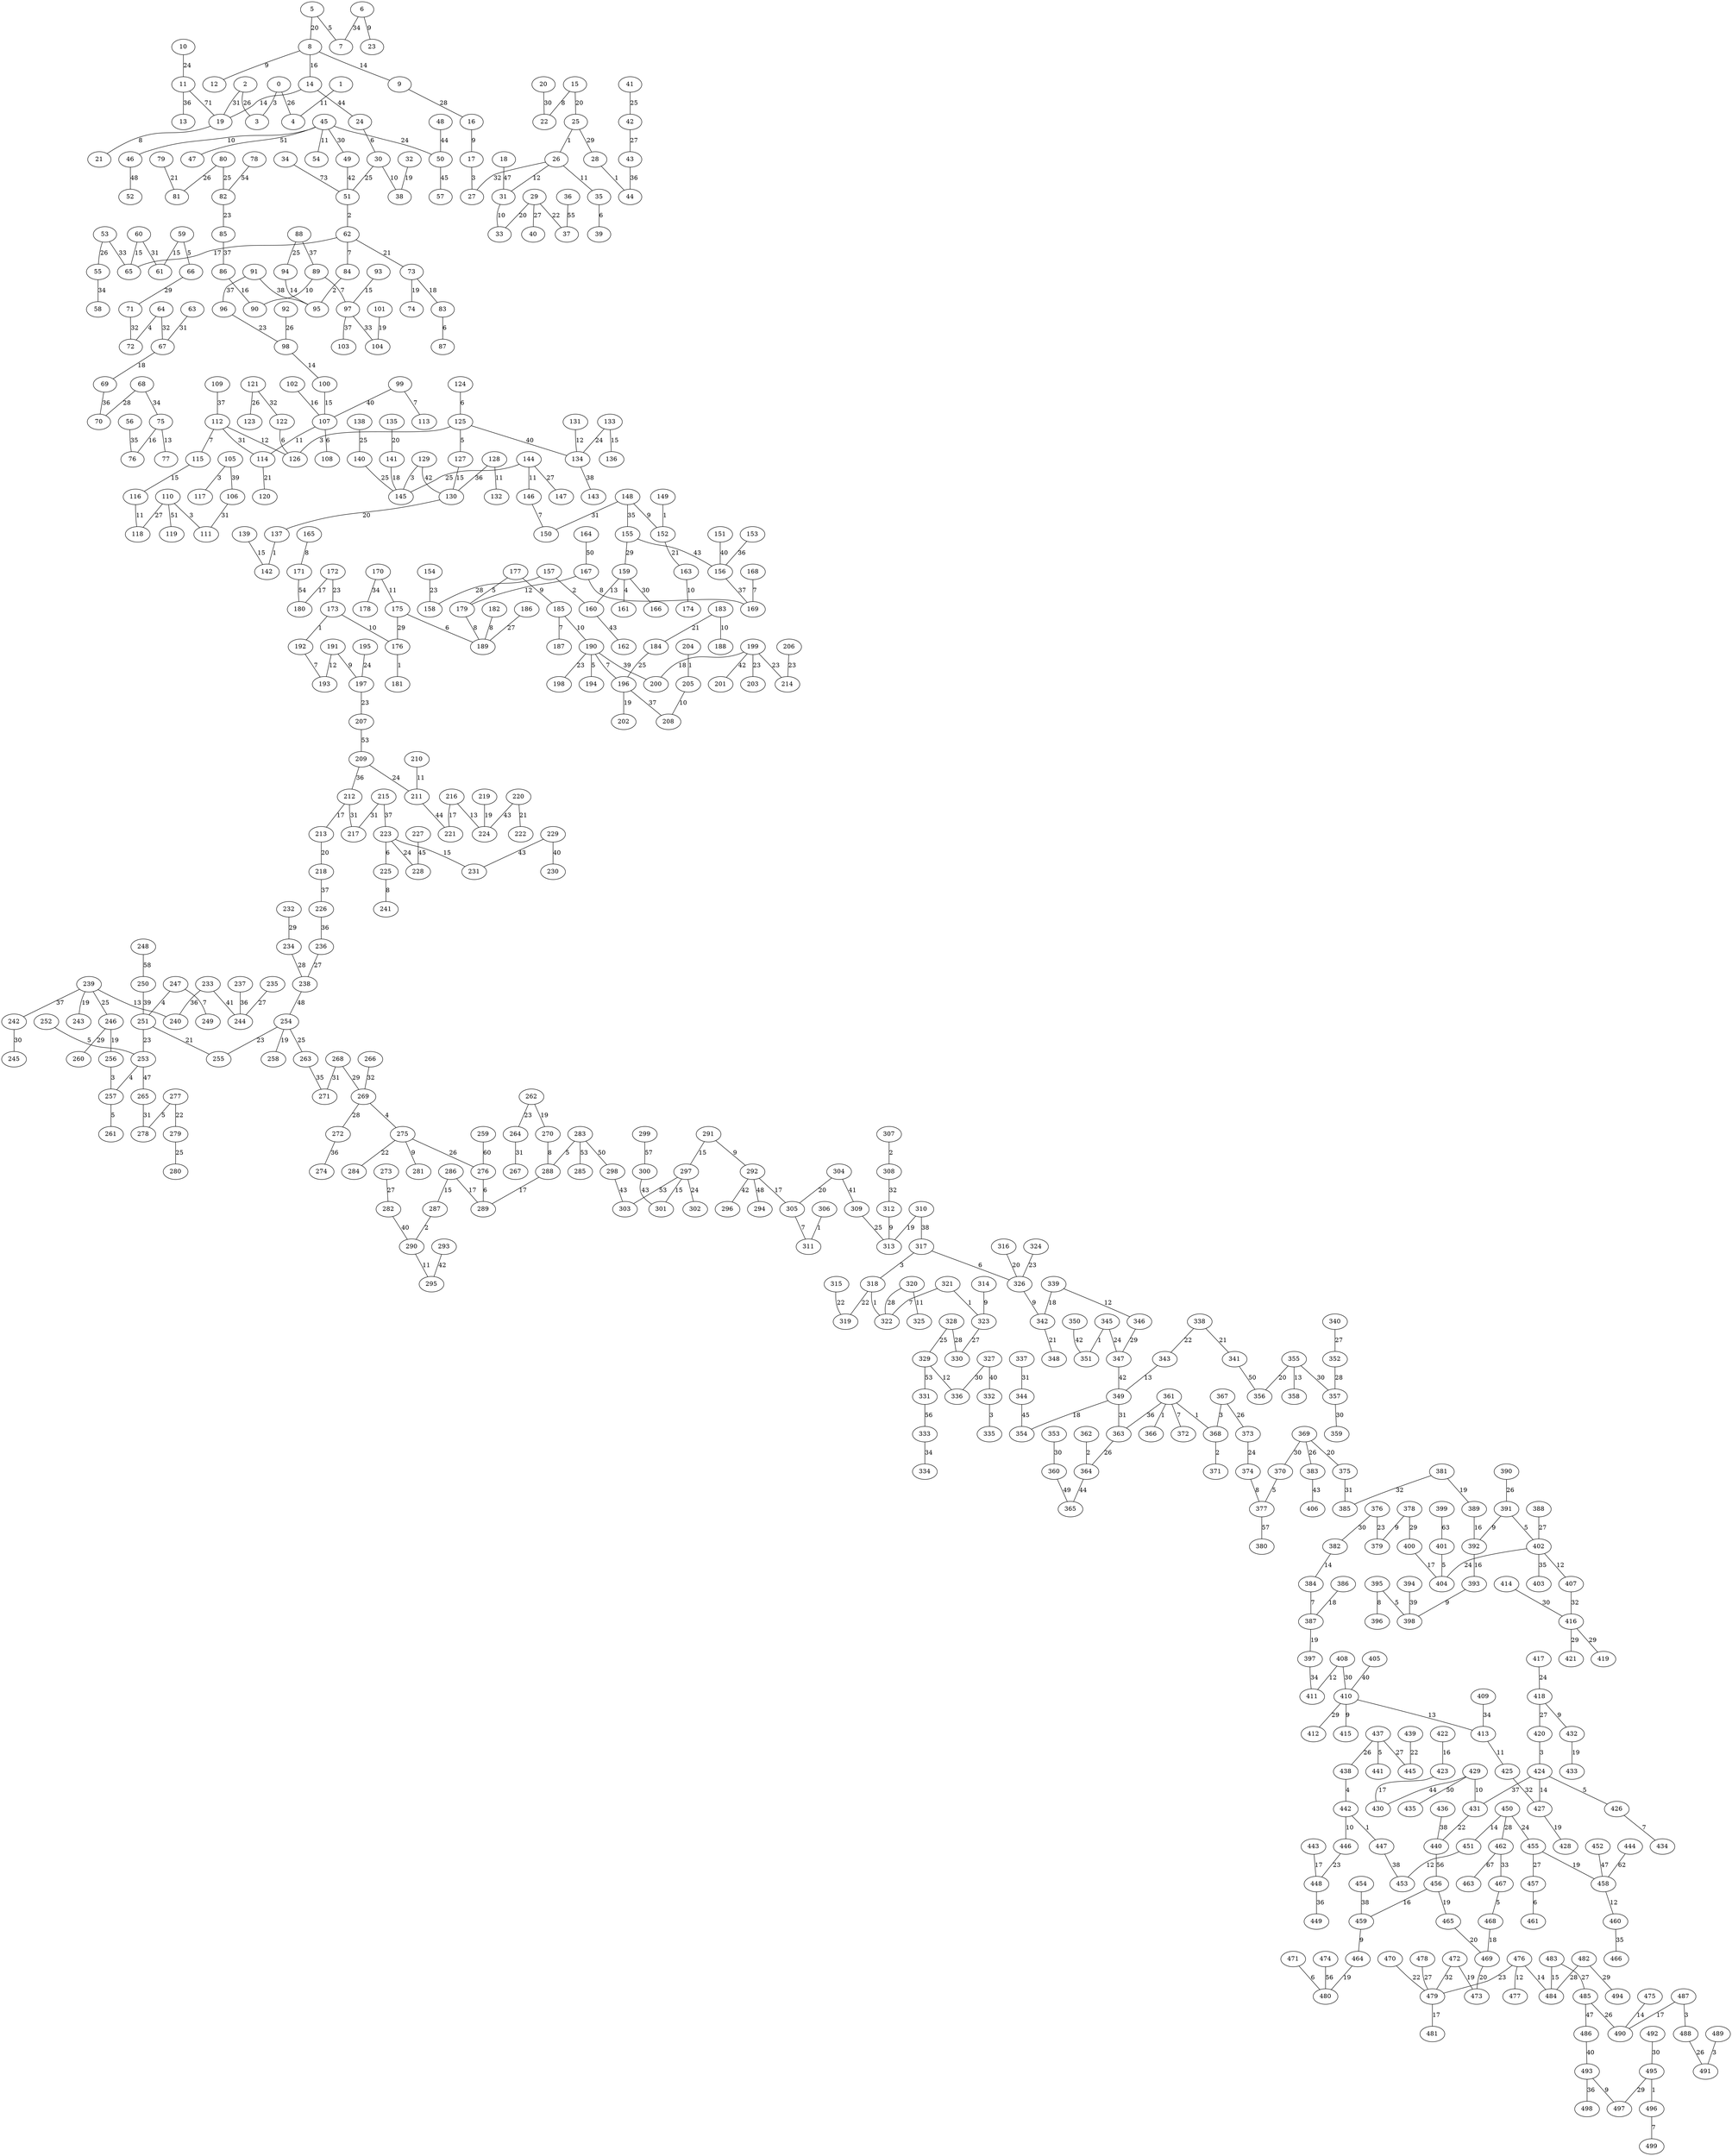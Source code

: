 graph abstract {
  0 [label="0"];
  1 [label="1"];
  2 [label="2"];
  3 [label="3"];
  4 [label="4"];
  5 [label="5"];
  6 [label="6"];
  7 [label="7"];
  8 [label="8"];
  9 [label="9"];
  10 [label="10"];
  11 [label="11"];
  12 [label="12"];
  13 [label="13"];
  14 [label="14"];
  15 [label="15"];
  16 [label="16"];
  17 [label="17"];
  18 [label="18"];
  19 [label="19"];
  20 [label="20"];
  21 [label="21"];
  22 [label="22"];
  23 [label="23"];
  24 [label="24"];
  25 [label="25"];
  26 [label="26"];
  27 [label="27"];
  28 [label="28"];
  29 [label="29"];
  30 [label="30"];
  31 [label="31"];
  32 [label="32"];
  33 [label="33"];
  34 [label="34"];
  35 [label="35"];
  36 [label="36"];
  37 [label="37"];
  38 [label="38"];
  39 [label="39"];
  40 [label="40"];
  41 [label="41"];
  42 [label="42"];
  43 [label="43"];
  44 [label="44"];
  45 [label="45"];
  46 [label="46"];
  47 [label="47"];
  48 [label="48"];
  49 [label="49"];
  50 [label="50"];
  51 [label="51"];
  52 [label="52"];
  53 [label="53"];
  54 [label="54"];
  55 [label="55"];
  56 [label="56"];
  57 [label="57"];
  58 [label="58"];
  59 [label="59"];
  60 [label="60"];
  61 [label="61"];
  62 [label="62"];
  63 [label="63"];
  64 [label="64"];
  65 [label="65"];
  66 [label="66"];
  67 [label="67"];
  68 [label="68"];
  69 [label="69"];
  70 [label="70"];
  71 [label="71"];
  72 [label="72"];
  73 [label="73"];
  74 [label="74"];
  75 [label="75"];
  76 [label="76"];
  77 [label="77"];
  78 [label="78"];
  79 [label="79"];
  80 [label="80"];
  81 [label="81"];
  82 [label="82"];
  83 [label="83"];
  84 [label="84"];
  85 [label="85"];
  86 [label="86"];
  87 [label="87"];
  88 [label="88"];
  89 [label="89"];
  90 [label="90"];
  91 [label="91"];
  92 [label="92"];
  93 [label="93"];
  94 [label="94"];
  95 [label="95"];
  96 [label="96"];
  97 [label="97"];
  98 [label="98"];
  99 [label="99"];
  100 [label="100"];
  101 [label="101"];
  102 [label="102"];
  103 [label="103"];
  104 [label="104"];
  105 [label="105"];
  106 [label="106"];
  107 [label="107"];
  108 [label="108"];
  109 [label="109"];
  110 [label="110"];
  111 [label="111"];
  112 [label="112"];
  113 [label="113"];
  114 [label="114"];
  115 [label="115"];
  116 [label="116"];
  117 [label="117"];
  118 [label="118"];
  119 [label="119"];
  120 [label="120"];
  121 [label="121"];
  122 [label="122"];
  123 [label="123"];
  124 [label="124"];
  125 [label="125"];
  126 [label="126"];
  127 [label="127"];
  128 [label="128"];
  129 [label="129"];
  130 [label="130"];
  131 [label="131"];
  132 [label="132"];
  133 [label="133"];
  134 [label="134"];
  135 [label="135"];
  136 [label="136"];
  137 [label="137"];
  138 [label="138"];
  139 [label="139"];
  140 [label="140"];
  141 [label="141"];
  142 [label="142"];
  143 [label="143"];
  144 [label="144"];
  145 [label="145"];
  146 [label="146"];
  147 [label="147"];
  148 [label="148"];
  149 [label="149"];
  150 [label="150"];
  151 [label="151"];
  152 [label="152"];
  153 [label="153"];
  154 [label="154"];
  155 [label="155"];
  156 [label="156"];
  157 [label="157"];
  158 [label="158"];
  159 [label="159"];
  160 [label="160"];
  161 [label="161"];
  162 [label="162"];
  163 [label="163"];
  164 [label="164"];
  165 [label="165"];
  166 [label="166"];
  167 [label="167"];
  168 [label="168"];
  169 [label="169"];
  170 [label="170"];
  171 [label="171"];
  172 [label="172"];
  173 [label="173"];
  174 [label="174"];
  175 [label="175"];
  176 [label="176"];
  177 [label="177"];
  178 [label="178"];
  179 [label="179"];
  180 [label="180"];
  181 [label="181"];
  182 [label="182"];
  183 [label="183"];
  184 [label="184"];
  185 [label="185"];
  186 [label="186"];
  187 [label="187"];
  188 [label="188"];
  189 [label="189"];
  190 [label="190"];
  191 [label="191"];
  192 [label="192"];
  193 [label="193"];
  194 [label="194"];
  195 [label="195"];
  196 [label="196"];
  197 [label="197"];
  198 [label="198"];
  199 [label="199"];
  200 [label="200"];
  201 [label="201"];
  202 [label="202"];
  203 [label="203"];
  204 [label="204"];
  205 [label="205"];
  206 [label="206"];
  207 [label="207"];
  208 [label="208"];
  209 [label="209"];
  210 [label="210"];
  211 [label="211"];
  212 [label="212"];
  213 [label="213"];
  214 [label="214"];
  215 [label="215"];
  216 [label="216"];
  217 [label="217"];
  218 [label="218"];
  219 [label="219"];
  220 [label="220"];
  221 [label="221"];
  222 [label="222"];
  223 [label="223"];
  224 [label="224"];
  225 [label="225"];
  226 [label="226"];
  227 [label="227"];
  228 [label="228"];
  229 [label="229"];
  230 [label="230"];
  231 [label="231"];
  232 [label="232"];
  233 [label="233"];
  234 [label="234"];
  235 [label="235"];
  236 [label="236"];
  237 [label="237"];
  238 [label="238"];
  239 [label="239"];
  240 [label="240"];
  241 [label="241"];
  242 [label="242"];
  243 [label="243"];
  244 [label="244"];
  245 [label="245"];
  246 [label="246"];
  247 [label="247"];
  248 [label="248"];
  249 [label="249"];
  250 [label="250"];
  251 [label="251"];
  252 [label="252"];
  253 [label="253"];
  254 [label="254"];
  255 [label="255"];
  256 [label="256"];
  257 [label="257"];
  258 [label="258"];
  259 [label="259"];
  260 [label="260"];
  261 [label="261"];
  262 [label="262"];
  263 [label="263"];
  264 [label="264"];
  265 [label="265"];
  266 [label="266"];
  267 [label="267"];
  268 [label="268"];
  269 [label="269"];
  270 [label="270"];
  271 [label="271"];
  272 [label="272"];
  273 [label="273"];
  274 [label="274"];
  275 [label="275"];
  276 [label="276"];
  277 [label="277"];
  278 [label="278"];
  279 [label="279"];
  280 [label="280"];
  281 [label="281"];
  282 [label="282"];
  283 [label="283"];
  284 [label="284"];
  285 [label="285"];
  286 [label="286"];
  287 [label="287"];
  288 [label="288"];
  289 [label="289"];
  290 [label="290"];
  291 [label="291"];
  292 [label="292"];
  293 [label="293"];
  294 [label="294"];
  295 [label="295"];
  296 [label="296"];
  297 [label="297"];
  298 [label="298"];
  299 [label="299"];
  300 [label="300"];
  301 [label="301"];
  302 [label="302"];
  303 [label="303"];
  304 [label="304"];
  305 [label="305"];
  306 [label="306"];
  307 [label="307"];
  308 [label="308"];
  309 [label="309"];
  310 [label="310"];
  311 [label="311"];
  312 [label="312"];
  313 [label="313"];
  314 [label="314"];
  315 [label="315"];
  316 [label="316"];
  317 [label="317"];
  318 [label="318"];
  319 [label="319"];
  320 [label="320"];
  321 [label="321"];
  322 [label="322"];
  323 [label="323"];
  324 [label="324"];
  325 [label="325"];
  326 [label="326"];
  327 [label="327"];
  328 [label="328"];
  329 [label="329"];
  330 [label="330"];
  331 [label="331"];
  332 [label="332"];
  333 [label="333"];
  334 [label="334"];
  335 [label="335"];
  336 [label="336"];
  337 [label="337"];
  338 [label="338"];
  339 [label="339"];
  340 [label="340"];
  341 [label="341"];
  342 [label="342"];
  343 [label="343"];
  344 [label="344"];
  345 [label="345"];
  346 [label="346"];
  347 [label="347"];
  348 [label="348"];
  349 [label="349"];
  350 [label="350"];
  351 [label="351"];
  352 [label="352"];
  353 [label="353"];
  354 [label="354"];
  355 [label="355"];
  356 [label="356"];
  357 [label="357"];
  358 [label="358"];
  359 [label="359"];
  360 [label="360"];
  361 [label="361"];
  362 [label="362"];
  363 [label="363"];
  364 [label="364"];
  365 [label="365"];
  366 [label="366"];
  367 [label="367"];
  368 [label="368"];
  369 [label="369"];
  370 [label="370"];
  371 [label="371"];
  372 [label="372"];
  373 [label="373"];
  374 [label="374"];
  375 [label="375"];
  376 [label="376"];
  377 [label="377"];
  378 [label="378"];
  379 [label="379"];
  380 [label="380"];
  381 [label="381"];
  382 [label="382"];
  383 [label="383"];
  384 [label="384"];
  385 [label="385"];
  386 [label="386"];
  387 [label="387"];
  388 [label="388"];
  389 [label="389"];
  390 [label="390"];
  391 [label="391"];
  392 [label="392"];
  393 [label="393"];
  394 [label="394"];
  395 [label="395"];
  396 [label="396"];
  397 [label="397"];
  398 [label="398"];
  399 [label="399"];
  400 [label="400"];
  401 [label="401"];
  402 [label="402"];
  403 [label="403"];
  404 [label="404"];
  405 [label="405"];
  406 [label="406"];
  407 [label="407"];
  408 [label="408"];
  409 [label="409"];
  410 [label="410"];
  411 [label="411"];
  412 [label="412"];
  413 [label="413"];
  414 [label="414"];
  415 [label="415"];
  416 [label="416"];
  417 [label="417"];
  418 [label="418"];
  419 [label="419"];
  420 [label="420"];
  421 [label="421"];
  422 [label="422"];
  423 [label="423"];
  424 [label="424"];
  425 [label="425"];
  426 [label="426"];
  427 [label="427"];
  428 [label="428"];
  429 [label="429"];
  430 [label="430"];
  431 [label="431"];
  432 [label="432"];
  433 [label="433"];
  434 [label="434"];
  435 [label="435"];
  436 [label="436"];
  437 [label="437"];
  438 [label="438"];
  439 [label="439"];
  440 [label="440"];
  441 [label="441"];
  442 [label="442"];
  443 [label="443"];
  444 [label="444"];
  445 [label="445"];
  446 [label="446"];
  447 [label="447"];
  448 [label="448"];
  449 [label="449"];
  450 [label="450"];
  451 [label="451"];
  452 [label="452"];
  453 [label="453"];
  454 [label="454"];
  455 [label="455"];
  456 [label="456"];
  457 [label="457"];
  458 [label="458"];
  459 [label="459"];
  460 [label="460"];
  461 [label="461"];
  462 [label="462"];
  463 [label="463"];
  464 [label="464"];
  465 [label="465"];
  466 [label="466"];
  467 [label="467"];
  468 [label="468"];
  469 [label="469"];
  470 [label="470"];
  471 [label="471"];
  472 [label="472"];
  473 [label="473"];
  474 [label="474"];
  475 [label="475"];
  476 [label="476"];
  477 [label="477"];
  478 [label="478"];
  479 [label="479"];
  480 [label="480"];
  481 [label="481"];
  482 [label="482"];
  483 [label="483"];
  484 [label="484"];
  485 [label="485"];
  486 [label="486"];
  487 [label="487"];
  488 [label="488"];
  489 [label="489"];
  490 [label="490"];
  491 [label="491"];
  492 [label="492"];
  493 [label="493"];
  494 [label="494"];
  495 [label="495"];
  496 [label="496"];
  497 [label="497"];
  498 [label="498"];
  499 [label="499"];
  0 -- 3 [label="3"];
  0 -- 4 [label="26"];
  1 -- 4 [label="11"];
  2 -- 3 [label="26"];
  2 -- 19 [label="31"];
  5 -- 7 [label="5"];
  5 -- 8 [label="20"];
  6 -- 7 [label="34"];
  6 -- 23 [label="9"];
  8 -- 14 [label="16"];
  8 -- 9 [label="14"];
  8 -- 12 [label="9"];
  9 -- 16 [label="28"];
  10 -- 11 [label="24"];
  11 -- 13 [label="36"];
  11 -- 19 [label="71"];
  14 -- 19 [label="14"];
  14 -- 24 [label="44"];
  15 -- 22 [label="8"];
  15 -- 25 [label="20"];
  16 -- 17 [label="9"];
  17 -- 27 [label="3"];
  18 -- 31 [label="47"];
  19 -- 21 [label="8"];
  20 -- 22 [label="30"];
  24 -- 30 [label="6"];
  25 -- 26 [label="1"];
  25 -- 28 [label="29"];
  26 -- 27 [label="32"];
  26 -- 35 [label="11"];
  26 -- 31 [label="12"];
  28 -- 44 [label="1"];
  29 -- 33 [label="20"];
  29 -- 37 [label="22"];
  29 -- 40 [label="27"];
  30 -- 51 [label="25"];
  30 -- 38 [label="10"];
  31 -- 33 [label="10"];
  32 -- 38 [label="19"];
  34 -- 51 [label="73"];
  35 -- 39 [label="6"];
  36 -- 37 [label="55"];
  41 -- 42 [label="25"];
  42 -- 43 [label="27"];
  43 -- 44 [label="36"];
  45 -- 47 [label="51"];
  45 -- 46 [label="10"];
  45 -- 49 [label="30"];
  45 -- 54 [label="11"];
  45 -- 50 [label="24"];
  46 -- 52 [label="48"];
  48 -- 50 [label="44"];
  49 -- 51 [label="42"];
  50 -- 57 [label="45"];
  51 -- 62 [label="2"];
  53 -- 65 [label="33"];
  53 -- 55 [label="26"];
  55 -- 58 [label="34"];
  56 -- 76 [label="35"];
  59 -- 61 [label="15"];
  59 -- 66 [label="5"];
  60 -- 61 [label="31"];
  60 -- 65 [label="15"];
  62 -- 84 [label="7"];
  62 -- 73 [label="21"];
  62 -- 65 [label="17"];
  63 -- 67 [label="31"];
  64 -- 72 [label="4"];
  64 -- 67 [label="32"];
  66 -- 71 [label="29"];
  67 -- 69 [label="18"];
  68 -- 70 [label="28"];
  68 -- 75 [label="34"];
  69 -- 70 [label="36"];
  71 -- 72 [label="32"];
  73 -- 83 [label="18"];
  73 -- 74 [label="19"];
  75 -- 77 [label="13"];
  75 -- 76 [label="16"];
  78 -- 82 [label="54"];
  79 -- 81 [label="21"];
  80 -- 81 [label="26"];
  80 -- 82 [label="25"];
  82 -- 85 [label="23"];
  83 -- 87 [label="6"];
  84 -- 95 [label="2"];
  85 -- 86 [label="37"];
  86 -- 90 [label="16"];
  88 -- 89 [label="37"];
  88 -- 94 [label="25"];
  89 -- 97 [label="7"];
  89 -- 90 [label="10"];
  91 -- 96 [label="37"];
  91 -- 95 [label="38"];
  92 -- 98 [label="26"];
  93 -- 97 [label="15"];
  94 -- 95 [label="14"];
  96 -- 98 [label="23"];
  97 -- 103 [label="37"];
  97 -- 104 [label="33"];
  98 -- 100 [label="14"];
  99 -- 107 [label="40"];
  99 -- 113 [label="7"];
  100 -- 107 [label="15"];
  101 -- 104 [label="19"];
  102 -- 107 [label="16"];
  105 -- 117 [label="3"];
  105 -- 106 [label="39"];
  106 -- 111 [label="31"];
  107 -- 108 [label="6"];
  107 -- 114 [label="11"];
  109 -- 112 [label="37"];
  110 -- 111 [label="3"];
  110 -- 118 [label="27"];
  110 -- 119 [label="51"];
  112 -- 115 [label="7"];
  112 -- 114 [label="31"];
  112 -- 126 [label="12"];
  114 -- 120 [label="21"];
  115 -- 116 [label="15"];
  116 -- 118 [label="11"];
  121 -- 123 [label="26"];
  121 -- 122 [label="32"];
  122 -- 126 [label="6"];
  124 -- 125 [label="6"];
  125 -- 126 [label="3"];
  125 -- 134 [label="40"];
  125 -- 127 [label="5"];
  127 -- 130 [label="15"];
  128 -- 132 [label="11"];
  128 -- 130 [label="36"];
  129 -- 130 [label="42"];
  129 -- 145 [label="3"];
  130 -- 137 [label="20"];
  131 -- 134 [label="12"];
  133 -- 134 [label="24"];
  133 -- 136 [label="15"];
  134 -- 143 [label="38"];
  135 -- 141 [label="20"];
  137 -- 142 [label="1"];
  138 -- 140 [label="25"];
  139 -- 142 [label="15"];
  140 -- 145 [label="25"];
  141 -- 145 [label="18"];
  144 -- 145 [label="25"];
  144 -- 147 [label="27"];
  144 -- 146 [label="11"];
  146 -- 150 [label="7"];
  148 -- 152 [label="9"];
  148 -- 155 [label="35"];
  148 -- 150 [label="31"];
  149 -- 152 [label="1"];
  151 -- 156 [label="40"];
  152 -- 163 [label="21"];
  153 -- 156 [label="36"];
  154 -- 158 [label="23"];
  155 -- 156 [label="43"];
  155 -- 159 [label="29"];
  156 -- 169 [label="37"];
  157 -- 160 [label="2"];
  157 -- 158 [label="28"];
  159 -- 166 [label="30"];
  159 -- 160 [label="13"];
  159 -- 161 [label="4"];
  160 -- 162 [label="43"];
  163 -- 174 [label="10"];
  164 -- 167 [label="50"];
  165 -- 171 [label="8"];
  167 -- 179 [label="12"];
  167 -- 169 [label="8"];
  168 -- 169 [label="7"];
  170 -- 175 [label="11"];
  170 -- 178 [label="34"];
  171 -- 180 [label="54"];
  172 -- 173 [label="23"];
  172 -- 180 [label="17"];
  173 -- 192 [label="1"];
  173 -- 176 [label="10"];
  175 -- 189 [label="6"];
  175 -- 176 [label="29"];
  176 -- 181 [label="1"];
  177 -- 185 [label="9"];
  177 -- 179 [label="5"];
  179 -- 189 [label="8"];
  182 -- 189 [label="8"];
  183 -- 188 [label="10"];
  183 -- 184 [label="21"];
  184 -- 196 [label="25"];
  185 -- 190 [label="10"];
  185 -- 187 [label="7"];
  186 -- 189 [label="27"];
  190 -- 198 [label="23"];
  190 -- 200 [label="39"];
  190 -- 194 [label="5"];
  190 -- 196 [label="7"];
  191 -- 193 [label="12"];
  191 -- 197 [label="9"];
  192 -- 193 [label="7"];
  195 -- 197 [label="24"];
  196 -- 202 [label="19"];
  196 -- 208 [label="37"];
  197 -- 207 [label="23"];
  199 -- 214 [label="23"];
  199 -- 203 [label="23"];
  199 -- 200 [label="18"];
  199 -- 201 [label="42"];
  204 -- 205 [label="1"];
  205 -- 208 [label="10"];
  206 -- 214 [label="23"];
  207 -- 209 [label="53"];
  209 -- 212 [label="36"];
  209 -- 211 [label="24"];
  210 -- 211 [label="11"];
  211 -- 221 [label="44"];
  212 -- 217 [label="31"];
  212 -- 213 [label="17"];
  213 -- 218 [label="20"];
  215 -- 223 [label="37"];
  215 -- 217 [label="31"];
  216 -- 224 [label="13"];
  216 -- 221 [label="17"];
  218 -- 226 [label="37"];
  219 -- 224 [label="19"];
  220 -- 222 [label="21"];
  220 -- 224 [label="43"];
  223 -- 225 [label="6"];
  223 -- 228 [label="24"];
  223 -- 231 [label="15"];
  225 -- 241 [label="8"];
  226 -- 236 [label="36"];
  227 -- 228 [label="45"];
  229 -- 230 [label="40"];
  229 -- 231 [label="43"];
  232 -- 234 [label="29"];
  233 -- 244 [label="41"];
  233 -- 240 [label="36"];
  234 -- 238 [label="28"];
  235 -- 244 [label="27"];
  236 -- 238 [label="27"];
  237 -- 244 [label="36"];
  238 -- 254 [label="48"];
  239 -- 242 [label="37"];
  239 -- 240 [label="13"];
  239 -- 246 [label="25"];
  239 -- 243 [label="19"];
  242 -- 245 [label="30"];
  246 -- 256 [label="19"];
  246 -- 260 [label="29"];
  247 -- 249 [label="7"];
  247 -- 251 [label="4"];
  248 -- 250 [label="58"];
  250 -- 251 [label="39"];
  251 -- 255 [label="21"];
  251 -- 253 [label="23"];
  252 -- 253 [label="5"];
  253 -- 265 [label="47"];
  253 -- 257 [label="4"];
  254 -- 258 [label="19"];
  254 -- 255 [label="23"];
  254 -- 263 [label="25"];
  256 -- 257 [label="3"];
  257 -- 261 [label="5"];
  259 -- 276 [label="60"];
  262 -- 270 [label="19"];
  262 -- 264 [label="23"];
  263 -- 271 [label="35"];
  264 -- 267 [label="31"];
  265 -- 278 [label="31"];
  266 -- 269 [label="32"];
  268 -- 269 [label="29"];
  268 -- 271 [label="31"];
  269 -- 275 [label="4"];
  269 -- 272 [label="28"];
  270 -- 288 [label="8"];
  272 -- 274 [label="36"];
  273 -- 282 [label="27"];
  275 -- 281 [label="9"];
  275 -- 284 [label="22"];
  275 -- 276 [label="26"];
  276 -- 289 [label="6"];
  277 -- 278 [label="5"];
  277 -- 279 [label="22"];
  279 -- 280 [label="25"];
  282 -- 290 [label="40"];
  283 -- 285 [label="53"];
  283 -- 288 [label="5"];
  283 -- 298 [label="50"];
  286 -- 289 [label="17"];
  286 -- 287 [label="15"];
  287 -- 290 [label="2"];
  288 -- 289 [label="17"];
  290 -- 295 [label="11"];
  291 -- 292 [label="9"];
  291 -- 297 [label="15"];
  292 -- 305 [label="17"];
  292 -- 296 [label="42"];
  292 -- 294 [label="48"];
  293 -- 295 [label="42"];
  297 -- 301 [label="15"];
  297 -- 303 [label="53"];
  297 -- 302 [label="24"];
  298 -- 303 [label="43"];
  299 -- 300 [label="57"];
  300 -- 301 [label="43"];
  304 -- 305 [label="20"];
  304 -- 309 [label="41"];
  305 -- 311 [label="7"];
  306 -- 311 [label="1"];
  307 -- 308 [label="2"];
  308 -- 312 [label="32"];
  309 -- 313 [label="25"];
  310 -- 313 [label="19"];
  310 -- 317 [label="38"];
  312 -- 313 [label="9"];
  314 -- 323 [label="9"];
  315 -- 319 [label="22"];
  316 -- 326 [label="20"];
  317 -- 318 [label="3"];
  317 -- 326 [label="6"];
  318 -- 319 [label="22"];
  318 -- 322 [label="1"];
  320 -- 322 [label="28"];
  320 -- 325 [label="11"];
  321 -- 323 [label="1"];
  321 -- 322 [label="7"];
  323 -- 330 [label="27"];
  324 -- 326 [label="23"];
  326 -- 342 [label="9"];
  327 -- 336 [label="30"];
  327 -- 332 [label="40"];
  328 -- 329 [label="25"];
  328 -- 330 [label="28"];
  329 -- 331 [label="53"];
  329 -- 336 [label="12"];
  331 -- 333 [label="56"];
  332 -- 335 [label="3"];
  333 -- 334 [label="34"];
  337 -- 344 [label="31"];
  338 -- 343 [label="22"];
  338 -- 341 [label="21"];
  339 -- 342 [label="18"];
  339 -- 346 [label="12"];
  340 -- 352 [label="27"];
  341 -- 356 [label="50"];
  342 -- 348 [label="21"];
  343 -- 349 [label="13"];
  344 -- 354 [label="45"];
  345 -- 347 [label="24"];
  345 -- 351 [label="1"];
  346 -- 347 [label="29"];
  347 -- 349 [label="42"];
  349 -- 354 [label="18"];
  349 -- 363 [label="31"];
  350 -- 351 [label="42"];
  352 -- 357 [label="28"];
  353 -- 360 [label="30"];
  355 -- 357 [label="30"];
  355 -- 356 [label="20"];
  355 -- 358 [label="13"];
  357 -- 359 [label="30"];
  360 -- 365 [label="49"];
  361 -- 366 [label="1"];
  361 -- 368 [label="1"];
  361 -- 372 [label="7"];
  361 -- 363 [label="36"];
  362 -- 364 [label="2"];
  363 -- 364 [label="26"];
  364 -- 365 [label="44"];
  367 -- 373 [label="26"];
  367 -- 368 [label="3"];
  368 -- 371 [label="2"];
  369 -- 383 [label="26"];
  369 -- 370 [label="30"];
  369 -- 375 [label="20"];
  370 -- 377 [label="5"];
  373 -- 374 [label="24"];
  374 -- 377 [label="8"];
  375 -- 385 [label="31"];
  376 -- 382 [label="30"];
  376 -- 379 [label="23"];
  377 -- 380 [label="57"];
  378 -- 379 [label="9"];
  378 -- 400 [label="29"];
  381 -- 385 [label="32"];
  381 -- 389 [label="19"];
  382 -- 384 [label="14"];
  383 -- 406 [label="43"];
  384 -- 387 [label="7"];
  386 -- 387 [label="18"];
  387 -- 397 [label="19"];
  388 -- 402 [label="27"];
  389 -- 392 [label="16"];
  390 -- 391 [label="26"];
  391 -- 402 [label="5"];
  391 -- 392 [label="9"];
  392 -- 393 [label="16"];
  393 -- 398 [label="9"];
  394 -- 398 [label="39"];
  395 -- 398 [label="5"];
  395 -- 396 [label="8"];
  397 -- 411 [label="34"];
  399 -- 401 [label="63"];
  400 -- 404 [label="17"];
  401 -- 404 [label="5"];
  402 -- 403 [label="35"];
  402 -- 407 [label="12"];
  402 -- 404 [label="24"];
  405 -- 410 [label="40"];
  407 -- 416 [label="32"];
  408 -- 410 [label="30"];
  408 -- 411 [label="12"];
  409 -- 413 [label="34"];
  410 -- 412 [label="29"];
  410 -- 415 [label="9"];
  410 -- 413 [label="13"];
  413 -- 425 [label="11"];
  414 -- 416 [label="30"];
  416 -- 419 [label="29"];
  416 -- 421 [label="29"];
  417 -- 418 [label="24"];
  418 -- 432 [label="9"];
  418 -- 420 [label="27"];
  420 -- 424 [label="3"];
  422 -- 423 [label="16"];
  423 -- 430 [label="17"];
  424 -- 427 [label="14"];
  424 -- 431 [label="37"];
  424 -- 426 [label="5"];
  425 -- 427 [label="32"];
  426 -- 434 [label="7"];
  427 -- 428 [label="19"];
  429 -- 435 [label="50"];
  429 -- 431 [label="10"];
  429 -- 430 [label="44"];
  431 -- 440 [label="22"];
  432 -- 433 [label="19"];
  436 -- 440 [label="38"];
  437 -- 445 [label="27"];
  437 -- 441 [label="5"];
  437 -- 438 [label="26"];
  438 -- 442 [label="4"];
  439 -- 445 [label="22"];
  440 -- 456 [label="56"];
  442 -- 446 [label="10"];
  442 -- 447 [label="1"];
  443 -- 448 [label="17"];
  444 -- 458 [label="62"];
  446 -- 448 [label="23"];
  447 -- 453 [label="38"];
  448 -- 449 [label="36"];
  450 -- 462 [label="28"];
  450 -- 451 [label="14"];
  450 -- 455 [label="24"];
  451 -- 453 [label="12"];
  452 -- 458 [label="47"];
  454 -- 459 [label="38"];
  455 -- 457 [label="27"];
  455 -- 458 [label="19"];
  456 -- 465 [label="19"];
  456 -- 459 [label="16"];
  457 -- 461 [label="6"];
  458 -- 460 [label="12"];
  459 -- 464 [label="9"];
  460 -- 466 [label="35"];
  462 -- 463 [label="67"];
  462 -- 467 [label="33"];
  464 -- 480 [label="19"];
  465 -- 469 [label="20"];
  467 -- 468 [label="5"];
  468 -- 469 [label="18"];
  469 -- 473 [label="20"];
  470 -- 479 [label="22"];
  471 -- 480 [label="6"];
  472 -- 479 [label="32"];
  472 -- 473 [label="19"];
  474 -- 480 [label="56"];
  475 -- 490 [label="14"];
  476 -- 477 [label="12"];
  476 -- 484 [label="14"];
  476 -- 479 [label="23"];
  478 -- 479 [label="27"];
  479 -- 481 [label="17"];
  482 -- 494 [label="29"];
  482 -- 484 [label="28"];
  483 -- 484 [label="15"];
  483 -- 485 [label="27"];
  485 -- 486 [label="47"];
  485 -- 490 [label="26"];
  486 -- 493 [label="40"];
  487 -- 490 [label="17"];
  487 -- 488 [label="3"];
  488 -- 491 [label="26"];
  489 -- 491 [label="3"];
  492 -- 495 [label="30"];
  493 -- 498 [label="36"];
  493 -- 497 [label="9"];
  495 -- 497 [label="29"];
  495 -- 496 [label="1"];
  496 -- 499 [label="7"];
}